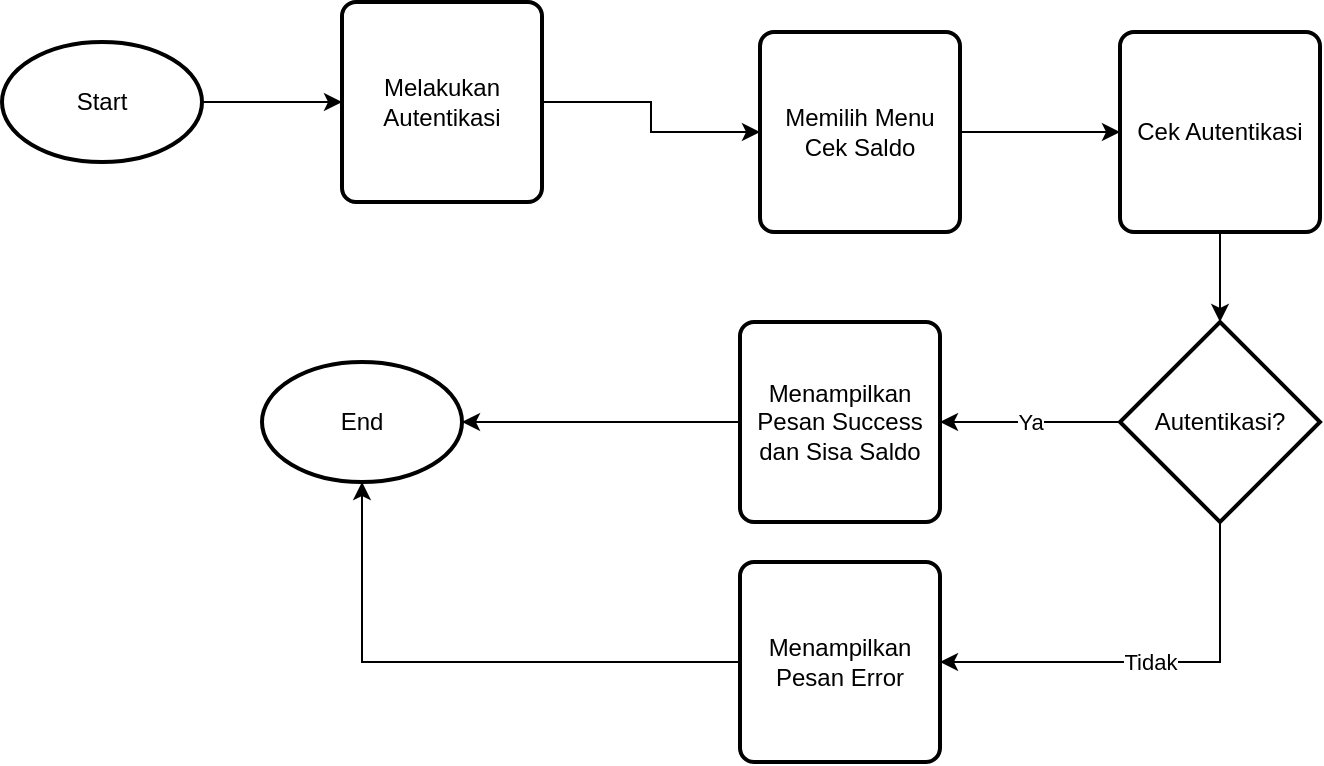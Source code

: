 <mxfile pages="1" version="11.2.8" type="device"><diagram name="Page-1" id="8ce9d11a-91a2-4d17-14d8-a56ed91bf033"><mxGraphModel dx="1411" dy="767" grid="1" gridSize="10" guides="1" tooltips="1" connect="1" arrows="1" fold="1" page="1" pageScale="1" pageWidth="1100" pageHeight="850" background="#ffffff" math="0" shadow="0"><root><mxCell id="0"/><mxCell id="1" parent="0"/><mxCell id="39A4AxSWUXQRfEwCBb4n-7" value="" style="edgeStyle=orthogonalEdgeStyle;rounded=0;orthogonalLoop=1;jettySize=auto;html=1;" parent="1" source="39A4AxSWUXQRfEwCBb4n-2" target="39A4AxSWUXQRfEwCBb4n-6" edge="1"><mxGeometry relative="1" as="geometry"/></mxCell><mxCell id="39A4AxSWUXQRfEwCBb4n-2" value="Start" style="strokeWidth=2;html=1;shape=mxgraph.flowchart.start_1;whiteSpace=wrap;" parent="1" vertex="1"><mxGeometry x="171" y="450" width="100" height="60" as="geometry"/></mxCell><mxCell id="39A4AxSWUXQRfEwCBb4n-3" value="End" style="strokeWidth=2;html=1;shape=mxgraph.flowchart.start_1;whiteSpace=wrap;" parent="1" vertex="1"><mxGeometry x="301" y="610" width="100" height="60" as="geometry"/></mxCell><mxCell id="1voUpeOj4JcQ44dSZxyV-2" style="edgeStyle=orthogonalEdgeStyle;rounded=0;orthogonalLoop=1;jettySize=auto;html=1;" edge="1" parent="1" source="39A4AxSWUXQRfEwCBb4n-6" target="39A4AxSWUXQRfEwCBb4n-11"><mxGeometry relative="1" as="geometry"/></mxCell><mxCell id="39A4AxSWUXQRfEwCBb4n-6" value="Melakukan Autentikasi" style="rounded=1;whiteSpace=wrap;html=1;absoluteArcSize=1;arcSize=14;strokeWidth=2;" parent="1" vertex="1"><mxGeometry x="341" y="430" width="100" height="100" as="geometry"/></mxCell><mxCell id="1voUpeOj4JcQ44dSZxyV-3" style="edgeStyle=orthogonalEdgeStyle;rounded=0;orthogonalLoop=1;jettySize=auto;html=1;entryX=0;entryY=0.5;entryDx=0;entryDy=0;" edge="1" parent="1" source="39A4AxSWUXQRfEwCBb4n-11" target="39A4AxSWUXQRfEwCBb4n-31"><mxGeometry relative="1" as="geometry"/></mxCell><mxCell id="39A4AxSWUXQRfEwCBb4n-11" value="Memilih Menu Cek Saldo" style="rounded=1;whiteSpace=wrap;html=1;absoluteArcSize=1;arcSize=14;strokeWidth=2;" parent="1" vertex="1"><mxGeometry x="550" y="445" width="100" height="100" as="geometry"/></mxCell><mxCell id="39A4AxSWUXQRfEwCBb4n-32" value="" style="edgeStyle=orthogonalEdgeStyle;rounded=0;orthogonalLoop=1;jettySize=auto;html=1;" parent="1" target="39A4AxSWUXQRfEwCBb4n-31" edge="1"><mxGeometry relative="1" as="geometry"><mxPoint x="795" y="545" as="sourcePoint"/></mxGeometry></mxCell><mxCell id="1voUpeOj4JcQ44dSZxyV-4" style="edgeStyle=orthogonalEdgeStyle;rounded=0;orthogonalLoop=1;jettySize=auto;html=1;" edge="1" parent="1" source="39A4AxSWUXQRfEwCBb4n-31" target="39A4AxSWUXQRfEwCBb4n-19"><mxGeometry relative="1" as="geometry"/></mxCell><mxCell id="39A4AxSWUXQRfEwCBb4n-31" value="Cek Autentikasi" style="rounded=1;whiteSpace=wrap;html=1;absoluteArcSize=1;arcSize=14;strokeWidth=2;" parent="1" vertex="1"><mxGeometry x="730" y="445" width="100" height="100" as="geometry"/></mxCell><mxCell id="39A4AxSWUXQRfEwCBb4n-21" value="Ya&lt;br&gt;" style="edgeStyle=orthogonalEdgeStyle;rounded=0;orthogonalLoop=1;jettySize=auto;html=1;entryX=1;entryY=0.5;entryDx=0;entryDy=0;" parent="1" source="39A4AxSWUXQRfEwCBb4n-19" target="39A4AxSWUXQRfEwCBb4n-23" edge="1"><mxGeometry relative="1" as="geometry"><mxPoint x="830" y="650" as="targetPoint"/></mxGeometry></mxCell><mxCell id="39A4AxSWUXQRfEwCBb4n-25" value="Tidak" style="edgeStyle=orthogonalEdgeStyle;rounded=0;orthogonalLoop=1;jettySize=auto;html=1;entryX=1;entryY=0.5;entryDx=0;entryDy=0;exitX=0.5;exitY=1;exitDx=0;exitDy=0;exitPerimeter=0;" parent="1" source="39A4AxSWUXQRfEwCBb4n-19" target="39A4AxSWUXQRfEwCBb4n-26" edge="1"><mxGeometry relative="1" as="geometry"><mxPoint x="960" y="780" as="targetPoint"/><Array as="points"><mxPoint x="780" y="760"/></Array></mxGeometry></mxCell><mxCell id="39A4AxSWUXQRfEwCBb4n-19" value="Autentikasi?" style="strokeWidth=2;html=1;shape=mxgraph.flowchart.decision;whiteSpace=wrap;" parent="1" vertex="1"><mxGeometry x="730" y="590" width="100" height="100" as="geometry"/></mxCell><mxCell id="39A4AxSWUXQRfEwCBb4n-28" value="" style="edgeStyle=orthogonalEdgeStyle;rounded=0;orthogonalLoop=1;jettySize=auto;html=1;entryX=1;entryY=0.5;entryDx=0;entryDy=0;entryPerimeter=0;" parent="1" source="39A4AxSWUXQRfEwCBb4n-23" target="39A4AxSWUXQRfEwCBb4n-3" edge="1"><mxGeometry relative="1" as="geometry"><mxPoint x="650" y="650" as="targetPoint"/></mxGeometry></mxCell><mxCell id="39A4AxSWUXQRfEwCBb4n-23" value="Menampilkan Pesan Success dan Sisa Saldo" style="rounded=1;whiteSpace=wrap;html=1;absoluteArcSize=1;arcSize=14;strokeWidth=2;" parent="1" vertex="1"><mxGeometry x="540" y="590" width="100" height="100" as="geometry"/></mxCell><mxCell id="39A4AxSWUXQRfEwCBb4n-30" style="edgeStyle=orthogonalEdgeStyle;rounded=0;orthogonalLoop=1;jettySize=auto;html=1;exitX=0;exitY=0.5;exitDx=0;exitDy=0;entryX=0.5;entryY=1;entryDx=0;entryDy=0;entryPerimeter=0;" parent="1" source="39A4AxSWUXQRfEwCBb4n-26" target="39A4AxSWUXQRfEwCBb4n-3" edge="1"><mxGeometry relative="1" as="geometry"/></mxCell><mxCell id="39A4AxSWUXQRfEwCBb4n-26" value="Menampilkan Pesan Error" style="rounded=1;whiteSpace=wrap;html=1;absoluteArcSize=1;arcSize=14;strokeWidth=2;" parent="1" vertex="1"><mxGeometry x="540" y="710" width="100" height="100" as="geometry"/></mxCell></root></mxGraphModel></diagram></mxfile>